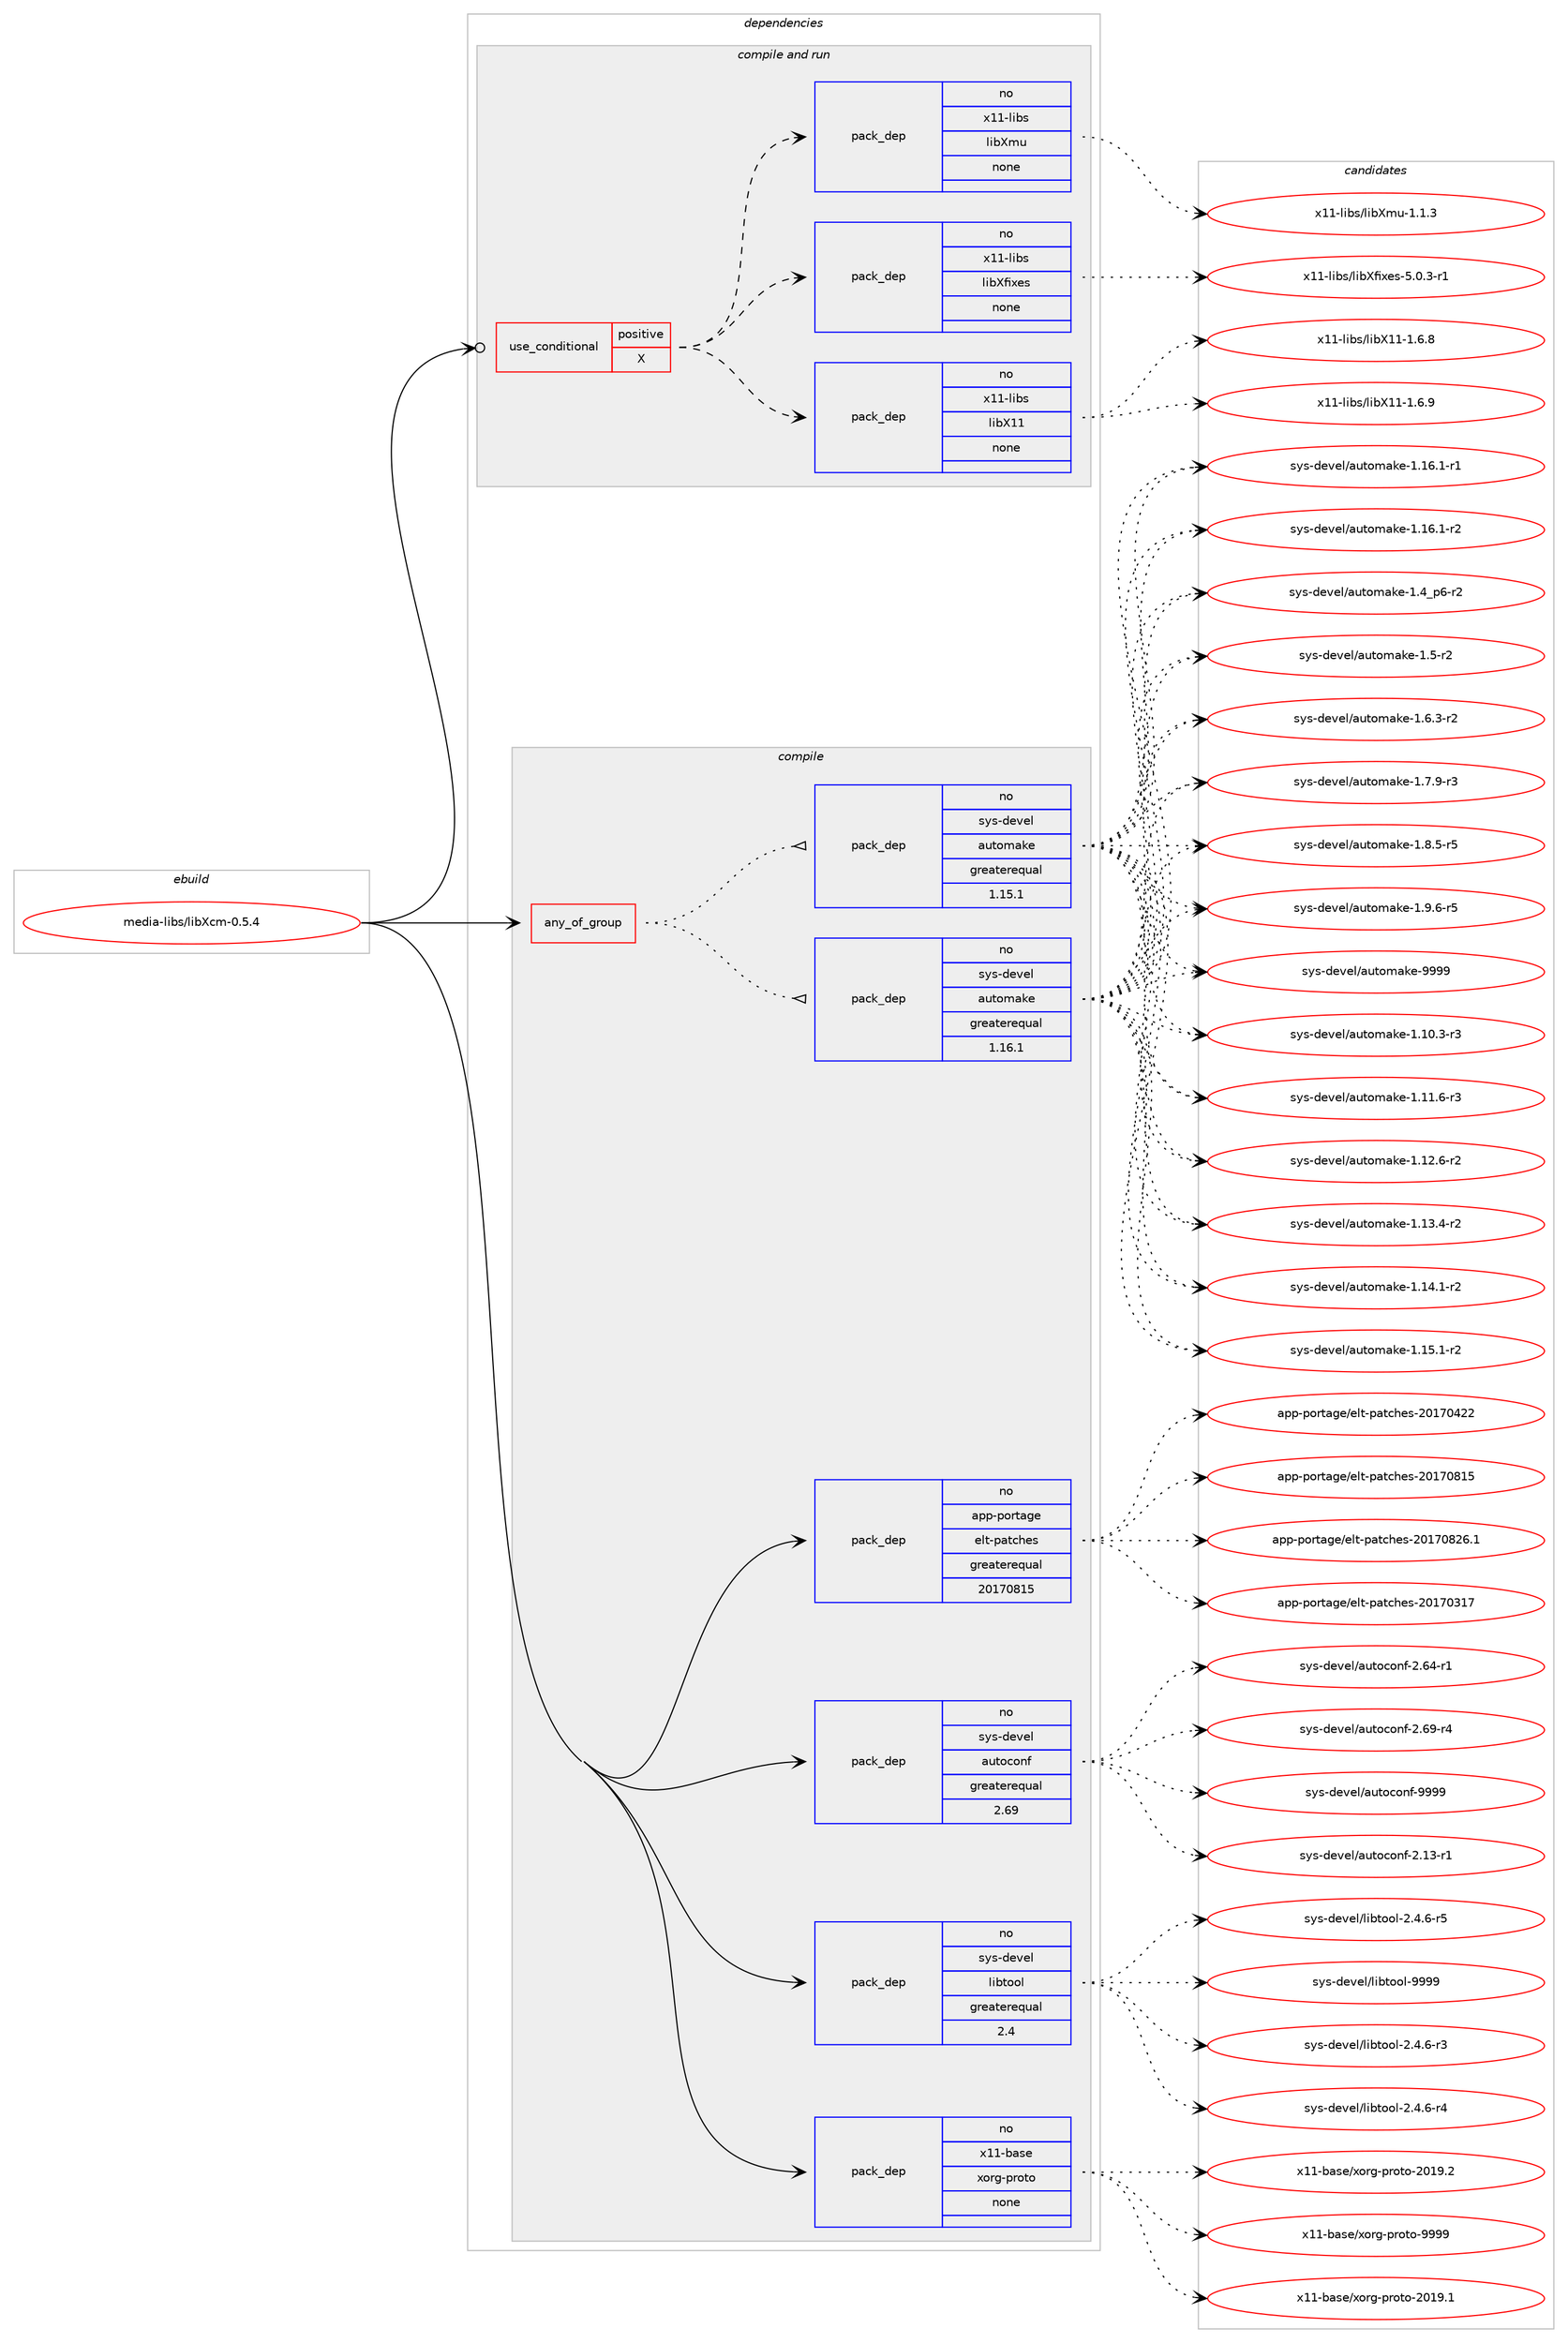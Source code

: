 digraph prolog {

# *************
# Graph options
# *************

newrank=true;
concentrate=true;
compound=true;
graph [rankdir=LR,fontname=Helvetica,fontsize=10,ranksep=1.5];#, ranksep=2.5, nodesep=0.2];
edge  [arrowhead=vee];
node  [fontname=Helvetica,fontsize=10];

# **********
# The ebuild
# **********

subgraph cluster_leftcol {
color=gray;
rank=same;
label=<<i>ebuild</i>>;
id [label="media-libs/libXcm-0.5.4", color=red, width=4, href="../media-libs/libXcm-0.5.4.svg"];
}

# ****************
# The dependencies
# ****************

subgraph cluster_midcol {
color=gray;
label=<<i>dependencies</i>>;
subgraph cluster_compile {
fillcolor="#eeeeee";
style=filled;
label=<<i>compile</i>>;
subgraph any13232 {
dependency786762 [label=<<TABLE BORDER="0" CELLBORDER="1" CELLSPACING="0" CELLPADDING="4"><TR><TD CELLPADDING="10">any_of_group</TD></TR></TABLE>>, shape=none, color=red];subgraph pack581745 {
dependency786763 [label=<<TABLE BORDER="0" CELLBORDER="1" CELLSPACING="0" CELLPADDING="4" WIDTH="220"><TR><TD ROWSPAN="6" CELLPADDING="30">pack_dep</TD></TR><TR><TD WIDTH="110">no</TD></TR><TR><TD>sys-devel</TD></TR><TR><TD>automake</TD></TR><TR><TD>greaterequal</TD></TR><TR><TD>1.16.1</TD></TR></TABLE>>, shape=none, color=blue];
}
dependency786762:e -> dependency786763:w [weight=20,style="dotted",arrowhead="oinv"];
subgraph pack581746 {
dependency786764 [label=<<TABLE BORDER="0" CELLBORDER="1" CELLSPACING="0" CELLPADDING="4" WIDTH="220"><TR><TD ROWSPAN="6" CELLPADDING="30">pack_dep</TD></TR><TR><TD WIDTH="110">no</TD></TR><TR><TD>sys-devel</TD></TR><TR><TD>automake</TD></TR><TR><TD>greaterequal</TD></TR><TR><TD>1.15.1</TD></TR></TABLE>>, shape=none, color=blue];
}
dependency786762:e -> dependency786764:w [weight=20,style="dotted",arrowhead="oinv"];
}
id:e -> dependency786762:w [weight=20,style="solid",arrowhead="vee"];
subgraph pack581747 {
dependency786765 [label=<<TABLE BORDER="0" CELLBORDER="1" CELLSPACING="0" CELLPADDING="4" WIDTH="220"><TR><TD ROWSPAN="6" CELLPADDING="30">pack_dep</TD></TR><TR><TD WIDTH="110">no</TD></TR><TR><TD>app-portage</TD></TR><TR><TD>elt-patches</TD></TR><TR><TD>greaterequal</TD></TR><TR><TD>20170815</TD></TR></TABLE>>, shape=none, color=blue];
}
id:e -> dependency786765:w [weight=20,style="solid",arrowhead="vee"];
subgraph pack581748 {
dependency786766 [label=<<TABLE BORDER="0" CELLBORDER="1" CELLSPACING="0" CELLPADDING="4" WIDTH="220"><TR><TD ROWSPAN="6" CELLPADDING="30">pack_dep</TD></TR><TR><TD WIDTH="110">no</TD></TR><TR><TD>sys-devel</TD></TR><TR><TD>autoconf</TD></TR><TR><TD>greaterequal</TD></TR><TR><TD>2.69</TD></TR></TABLE>>, shape=none, color=blue];
}
id:e -> dependency786766:w [weight=20,style="solid",arrowhead="vee"];
subgraph pack581749 {
dependency786767 [label=<<TABLE BORDER="0" CELLBORDER="1" CELLSPACING="0" CELLPADDING="4" WIDTH="220"><TR><TD ROWSPAN="6" CELLPADDING="30">pack_dep</TD></TR><TR><TD WIDTH="110">no</TD></TR><TR><TD>sys-devel</TD></TR><TR><TD>libtool</TD></TR><TR><TD>greaterequal</TD></TR><TR><TD>2.4</TD></TR></TABLE>>, shape=none, color=blue];
}
id:e -> dependency786767:w [weight=20,style="solid",arrowhead="vee"];
subgraph pack581750 {
dependency786768 [label=<<TABLE BORDER="0" CELLBORDER="1" CELLSPACING="0" CELLPADDING="4" WIDTH="220"><TR><TD ROWSPAN="6" CELLPADDING="30">pack_dep</TD></TR><TR><TD WIDTH="110">no</TD></TR><TR><TD>x11-base</TD></TR><TR><TD>xorg-proto</TD></TR><TR><TD>none</TD></TR><TR><TD></TD></TR></TABLE>>, shape=none, color=blue];
}
id:e -> dependency786768:w [weight=20,style="solid",arrowhead="vee"];
}
subgraph cluster_compileandrun {
fillcolor="#eeeeee";
style=filled;
label=<<i>compile and run</i>>;
subgraph cond191352 {
dependency786769 [label=<<TABLE BORDER="0" CELLBORDER="1" CELLSPACING="0" CELLPADDING="4"><TR><TD ROWSPAN="3" CELLPADDING="10">use_conditional</TD></TR><TR><TD>positive</TD></TR><TR><TD>X</TD></TR></TABLE>>, shape=none, color=red];
subgraph pack581751 {
dependency786770 [label=<<TABLE BORDER="0" CELLBORDER="1" CELLSPACING="0" CELLPADDING="4" WIDTH="220"><TR><TD ROWSPAN="6" CELLPADDING="30">pack_dep</TD></TR><TR><TD WIDTH="110">no</TD></TR><TR><TD>x11-libs</TD></TR><TR><TD>libX11</TD></TR><TR><TD>none</TD></TR><TR><TD></TD></TR></TABLE>>, shape=none, color=blue];
}
dependency786769:e -> dependency786770:w [weight=20,style="dashed",arrowhead="vee"];
subgraph pack581752 {
dependency786771 [label=<<TABLE BORDER="0" CELLBORDER="1" CELLSPACING="0" CELLPADDING="4" WIDTH="220"><TR><TD ROWSPAN="6" CELLPADDING="30">pack_dep</TD></TR><TR><TD WIDTH="110">no</TD></TR><TR><TD>x11-libs</TD></TR><TR><TD>libXfixes</TD></TR><TR><TD>none</TD></TR><TR><TD></TD></TR></TABLE>>, shape=none, color=blue];
}
dependency786769:e -> dependency786771:w [weight=20,style="dashed",arrowhead="vee"];
subgraph pack581753 {
dependency786772 [label=<<TABLE BORDER="0" CELLBORDER="1" CELLSPACING="0" CELLPADDING="4" WIDTH="220"><TR><TD ROWSPAN="6" CELLPADDING="30">pack_dep</TD></TR><TR><TD WIDTH="110">no</TD></TR><TR><TD>x11-libs</TD></TR><TR><TD>libXmu</TD></TR><TR><TD>none</TD></TR><TR><TD></TD></TR></TABLE>>, shape=none, color=blue];
}
dependency786769:e -> dependency786772:w [weight=20,style="dashed",arrowhead="vee"];
}
id:e -> dependency786769:w [weight=20,style="solid",arrowhead="odotvee"];
}
subgraph cluster_run {
fillcolor="#eeeeee";
style=filled;
label=<<i>run</i>>;
}
}

# **************
# The candidates
# **************

subgraph cluster_choices {
rank=same;
color=gray;
label=<<i>candidates</i>>;

subgraph choice581745 {
color=black;
nodesep=1;
choice11512111545100101118101108479711711611110997107101454946494846514511451 [label="sys-devel/automake-1.10.3-r3", color=red, width=4,href="../sys-devel/automake-1.10.3-r3.svg"];
choice11512111545100101118101108479711711611110997107101454946494946544511451 [label="sys-devel/automake-1.11.6-r3", color=red, width=4,href="../sys-devel/automake-1.11.6-r3.svg"];
choice11512111545100101118101108479711711611110997107101454946495046544511450 [label="sys-devel/automake-1.12.6-r2", color=red, width=4,href="../sys-devel/automake-1.12.6-r2.svg"];
choice11512111545100101118101108479711711611110997107101454946495146524511450 [label="sys-devel/automake-1.13.4-r2", color=red, width=4,href="../sys-devel/automake-1.13.4-r2.svg"];
choice11512111545100101118101108479711711611110997107101454946495246494511450 [label="sys-devel/automake-1.14.1-r2", color=red, width=4,href="../sys-devel/automake-1.14.1-r2.svg"];
choice11512111545100101118101108479711711611110997107101454946495346494511450 [label="sys-devel/automake-1.15.1-r2", color=red, width=4,href="../sys-devel/automake-1.15.1-r2.svg"];
choice11512111545100101118101108479711711611110997107101454946495446494511449 [label="sys-devel/automake-1.16.1-r1", color=red, width=4,href="../sys-devel/automake-1.16.1-r1.svg"];
choice11512111545100101118101108479711711611110997107101454946495446494511450 [label="sys-devel/automake-1.16.1-r2", color=red, width=4,href="../sys-devel/automake-1.16.1-r2.svg"];
choice115121115451001011181011084797117116111109971071014549465295112544511450 [label="sys-devel/automake-1.4_p6-r2", color=red, width=4,href="../sys-devel/automake-1.4_p6-r2.svg"];
choice11512111545100101118101108479711711611110997107101454946534511450 [label="sys-devel/automake-1.5-r2", color=red, width=4,href="../sys-devel/automake-1.5-r2.svg"];
choice115121115451001011181011084797117116111109971071014549465446514511450 [label="sys-devel/automake-1.6.3-r2", color=red, width=4,href="../sys-devel/automake-1.6.3-r2.svg"];
choice115121115451001011181011084797117116111109971071014549465546574511451 [label="sys-devel/automake-1.7.9-r3", color=red, width=4,href="../sys-devel/automake-1.7.9-r3.svg"];
choice115121115451001011181011084797117116111109971071014549465646534511453 [label="sys-devel/automake-1.8.5-r5", color=red, width=4,href="../sys-devel/automake-1.8.5-r5.svg"];
choice115121115451001011181011084797117116111109971071014549465746544511453 [label="sys-devel/automake-1.9.6-r5", color=red, width=4,href="../sys-devel/automake-1.9.6-r5.svg"];
choice115121115451001011181011084797117116111109971071014557575757 [label="sys-devel/automake-9999", color=red, width=4,href="../sys-devel/automake-9999.svg"];
dependency786763:e -> choice11512111545100101118101108479711711611110997107101454946494846514511451:w [style=dotted,weight="100"];
dependency786763:e -> choice11512111545100101118101108479711711611110997107101454946494946544511451:w [style=dotted,weight="100"];
dependency786763:e -> choice11512111545100101118101108479711711611110997107101454946495046544511450:w [style=dotted,weight="100"];
dependency786763:e -> choice11512111545100101118101108479711711611110997107101454946495146524511450:w [style=dotted,weight="100"];
dependency786763:e -> choice11512111545100101118101108479711711611110997107101454946495246494511450:w [style=dotted,weight="100"];
dependency786763:e -> choice11512111545100101118101108479711711611110997107101454946495346494511450:w [style=dotted,weight="100"];
dependency786763:e -> choice11512111545100101118101108479711711611110997107101454946495446494511449:w [style=dotted,weight="100"];
dependency786763:e -> choice11512111545100101118101108479711711611110997107101454946495446494511450:w [style=dotted,weight="100"];
dependency786763:e -> choice115121115451001011181011084797117116111109971071014549465295112544511450:w [style=dotted,weight="100"];
dependency786763:e -> choice11512111545100101118101108479711711611110997107101454946534511450:w [style=dotted,weight="100"];
dependency786763:e -> choice115121115451001011181011084797117116111109971071014549465446514511450:w [style=dotted,weight="100"];
dependency786763:e -> choice115121115451001011181011084797117116111109971071014549465546574511451:w [style=dotted,weight="100"];
dependency786763:e -> choice115121115451001011181011084797117116111109971071014549465646534511453:w [style=dotted,weight="100"];
dependency786763:e -> choice115121115451001011181011084797117116111109971071014549465746544511453:w [style=dotted,weight="100"];
dependency786763:e -> choice115121115451001011181011084797117116111109971071014557575757:w [style=dotted,weight="100"];
}
subgraph choice581746 {
color=black;
nodesep=1;
choice11512111545100101118101108479711711611110997107101454946494846514511451 [label="sys-devel/automake-1.10.3-r3", color=red, width=4,href="../sys-devel/automake-1.10.3-r3.svg"];
choice11512111545100101118101108479711711611110997107101454946494946544511451 [label="sys-devel/automake-1.11.6-r3", color=red, width=4,href="../sys-devel/automake-1.11.6-r3.svg"];
choice11512111545100101118101108479711711611110997107101454946495046544511450 [label="sys-devel/automake-1.12.6-r2", color=red, width=4,href="../sys-devel/automake-1.12.6-r2.svg"];
choice11512111545100101118101108479711711611110997107101454946495146524511450 [label="sys-devel/automake-1.13.4-r2", color=red, width=4,href="../sys-devel/automake-1.13.4-r2.svg"];
choice11512111545100101118101108479711711611110997107101454946495246494511450 [label="sys-devel/automake-1.14.1-r2", color=red, width=4,href="../sys-devel/automake-1.14.1-r2.svg"];
choice11512111545100101118101108479711711611110997107101454946495346494511450 [label="sys-devel/automake-1.15.1-r2", color=red, width=4,href="../sys-devel/automake-1.15.1-r2.svg"];
choice11512111545100101118101108479711711611110997107101454946495446494511449 [label="sys-devel/automake-1.16.1-r1", color=red, width=4,href="../sys-devel/automake-1.16.1-r1.svg"];
choice11512111545100101118101108479711711611110997107101454946495446494511450 [label="sys-devel/automake-1.16.1-r2", color=red, width=4,href="../sys-devel/automake-1.16.1-r2.svg"];
choice115121115451001011181011084797117116111109971071014549465295112544511450 [label="sys-devel/automake-1.4_p6-r2", color=red, width=4,href="../sys-devel/automake-1.4_p6-r2.svg"];
choice11512111545100101118101108479711711611110997107101454946534511450 [label="sys-devel/automake-1.5-r2", color=red, width=4,href="../sys-devel/automake-1.5-r2.svg"];
choice115121115451001011181011084797117116111109971071014549465446514511450 [label="sys-devel/automake-1.6.3-r2", color=red, width=4,href="../sys-devel/automake-1.6.3-r2.svg"];
choice115121115451001011181011084797117116111109971071014549465546574511451 [label="sys-devel/automake-1.7.9-r3", color=red, width=4,href="../sys-devel/automake-1.7.9-r3.svg"];
choice115121115451001011181011084797117116111109971071014549465646534511453 [label="sys-devel/automake-1.8.5-r5", color=red, width=4,href="../sys-devel/automake-1.8.5-r5.svg"];
choice115121115451001011181011084797117116111109971071014549465746544511453 [label="sys-devel/automake-1.9.6-r5", color=red, width=4,href="../sys-devel/automake-1.9.6-r5.svg"];
choice115121115451001011181011084797117116111109971071014557575757 [label="sys-devel/automake-9999", color=red, width=4,href="../sys-devel/automake-9999.svg"];
dependency786764:e -> choice11512111545100101118101108479711711611110997107101454946494846514511451:w [style=dotted,weight="100"];
dependency786764:e -> choice11512111545100101118101108479711711611110997107101454946494946544511451:w [style=dotted,weight="100"];
dependency786764:e -> choice11512111545100101118101108479711711611110997107101454946495046544511450:w [style=dotted,weight="100"];
dependency786764:e -> choice11512111545100101118101108479711711611110997107101454946495146524511450:w [style=dotted,weight="100"];
dependency786764:e -> choice11512111545100101118101108479711711611110997107101454946495246494511450:w [style=dotted,weight="100"];
dependency786764:e -> choice11512111545100101118101108479711711611110997107101454946495346494511450:w [style=dotted,weight="100"];
dependency786764:e -> choice11512111545100101118101108479711711611110997107101454946495446494511449:w [style=dotted,weight="100"];
dependency786764:e -> choice11512111545100101118101108479711711611110997107101454946495446494511450:w [style=dotted,weight="100"];
dependency786764:e -> choice115121115451001011181011084797117116111109971071014549465295112544511450:w [style=dotted,weight="100"];
dependency786764:e -> choice11512111545100101118101108479711711611110997107101454946534511450:w [style=dotted,weight="100"];
dependency786764:e -> choice115121115451001011181011084797117116111109971071014549465446514511450:w [style=dotted,weight="100"];
dependency786764:e -> choice115121115451001011181011084797117116111109971071014549465546574511451:w [style=dotted,weight="100"];
dependency786764:e -> choice115121115451001011181011084797117116111109971071014549465646534511453:w [style=dotted,weight="100"];
dependency786764:e -> choice115121115451001011181011084797117116111109971071014549465746544511453:w [style=dotted,weight="100"];
dependency786764:e -> choice115121115451001011181011084797117116111109971071014557575757:w [style=dotted,weight="100"];
}
subgraph choice581747 {
color=black;
nodesep=1;
choice97112112451121111141169710310147101108116451129711699104101115455048495548514955 [label="app-portage/elt-patches-20170317", color=red, width=4,href="../app-portage/elt-patches-20170317.svg"];
choice97112112451121111141169710310147101108116451129711699104101115455048495548525050 [label="app-portage/elt-patches-20170422", color=red, width=4,href="../app-portage/elt-patches-20170422.svg"];
choice97112112451121111141169710310147101108116451129711699104101115455048495548564953 [label="app-portage/elt-patches-20170815", color=red, width=4,href="../app-portage/elt-patches-20170815.svg"];
choice971121124511211111411697103101471011081164511297116991041011154550484955485650544649 [label="app-portage/elt-patches-20170826.1", color=red, width=4,href="../app-portage/elt-patches-20170826.1.svg"];
dependency786765:e -> choice97112112451121111141169710310147101108116451129711699104101115455048495548514955:w [style=dotted,weight="100"];
dependency786765:e -> choice97112112451121111141169710310147101108116451129711699104101115455048495548525050:w [style=dotted,weight="100"];
dependency786765:e -> choice97112112451121111141169710310147101108116451129711699104101115455048495548564953:w [style=dotted,weight="100"];
dependency786765:e -> choice971121124511211111411697103101471011081164511297116991041011154550484955485650544649:w [style=dotted,weight="100"];
}
subgraph choice581748 {
color=black;
nodesep=1;
choice1151211154510010111810110847971171161119911111010245504649514511449 [label="sys-devel/autoconf-2.13-r1", color=red, width=4,href="../sys-devel/autoconf-2.13-r1.svg"];
choice1151211154510010111810110847971171161119911111010245504654524511449 [label="sys-devel/autoconf-2.64-r1", color=red, width=4,href="../sys-devel/autoconf-2.64-r1.svg"];
choice1151211154510010111810110847971171161119911111010245504654574511452 [label="sys-devel/autoconf-2.69-r4", color=red, width=4,href="../sys-devel/autoconf-2.69-r4.svg"];
choice115121115451001011181011084797117116111991111101024557575757 [label="sys-devel/autoconf-9999", color=red, width=4,href="../sys-devel/autoconf-9999.svg"];
dependency786766:e -> choice1151211154510010111810110847971171161119911111010245504649514511449:w [style=dotted,weight="100"];
dependency786766:e -> choice1151211154510010111810110847971171161119911111010245504654524511449:w [style=dotted,weight="100"];
dependency786766:e -> choice1151211154510010111810110847971171161119911111010245504654574511452:w [style=dotted,weight="100"];
dependency786766:e -> choice115121115451001011181011084797117116111991111101024557575757:w [style=dotted,weight="100"];
}
subgraph choice581749 {
color=black;
nodesep=1;
choice1151211154510010111810110847108105981161111111084550465246544511451 [label="sys-devel/libtool-2.4.6-r3", color=red, width=4,href="../sys-devel/libtool-2.4.6-r3.svg"];
choice1151211154510010111810110847108105981161111111084550465246544511452 [label="sys-devel/libtool-2.4.6-r4", color=red, width=4,href="../sys-devel/libtool-2.4.6-r4.svg"];
choice1151211154510010111810110847108105981161111111084550465246544511453 [label="sys-devel/libtool-2.4.6-r5", color=red, width=4,href="../sys-devel/libtool-2.4.6-r5.svg"];
choice1151211154510010111810110847108105981161111111084557575757 [label="sys-devel/libtool-9999", color=red, width=4,href="../sys-devel/libtool-9999.svg"];
dependency786767:e -> choice1151211154510010111810110847108105981161111111084550465246544511451:w [style=dotted,weight="100"];
dependency786767:e -> choice1151211154510010111810110847108105981161111111084550465246544511452:w [style=dotted,weight="100"];
dependency786767:e -> choice1151211154510010111810110847108105981161111111084550465246544511453:w [style=dotted,weight="100"];
dependency786767:e -> choice1151211154510010111810110847108105981161111111084557575757:w [style=dotted,weight="100"];
}
subgraph choice581750 {
color=black;
nodesep=1;
choice1204949459897115101471201111141034511211411111611145504849574649 [label="x11-base/xorg-proto-2019.1", color=red, width=4,href="../x11-base/xorg-proto-2019.1.svg"];
choice1204949459897115101471201111141034511211411111611145504849574650 [label="x11-base/xorg-proto-2019.2", color=red, width=4,href="../x11-base/xorg-proto-2019.2.svg"];
choice120494945989711510147120111114103451121141111161114557575757 [label="x11-base/xorg-proto-9999", color=red, width=4,href="../x11-base/xorg-proto-9999.svg"];
dependency786768:e -> choice1204949459897115101471201111141034511211411111611145504849574649:w [style=dotted,weight="100"];
dependency786768:e -> choice1204949459897115101471201111141034511211411111611145504849574650:w [style=dotted,weight="100"];
dependency786768:e -> choice120494945989711510147120111114103451121141111161114557575757:w [style=dotted,weight="100"];
}
subgraph choice581751 {
color=black;
nodesep=1;
choice120494945108105981154710810598884949454946544656 [label="x11-libs/libX11-1.6.8", color=red, width=4,href="../x11-libs/libX11-1.6.8.svg"];
choice120494945108105981154710810598884949454946544657 [label="x11-libs/libX11-1.6.9", color=red, width=4,href="../x11-libs/libX11-1.6.9.svg"];
dependency786770:e -> choice120494945108105981154710810598884949454946544656:w [style=dotted,weight="100"];
dependency786770:e -> choice120494945108105981154710810598884949454946544657:w [style=dotted,weight="100"];
}
subgraph choice581752 {
color=black;
nodesep=1;
choice120494945108105981154710810598881021051201011154553464846514511449 [label="x11-libs/libXfixes-5.0.3-r1", color=red, width=4,href="../x11-libs/libXfixes-5.0.3-r1.svg"];
dependency786771:e -> choice120494945108105981154710810598881021051201011154553464846514511449:w [style=dotted,weight="100"];
}
subgraph choice581753 {
color=black;
nodesep=1;
choice12049494510810598115471081059888109117454946494651 [label="x11-libs/libXmu-1.1.3", color=red, width=4,href="../x11-libs/libXmu-1.1.3.svg"];
dependency786772:e -> choice12049494510810598115471081059888109117454946494651:w [style=dotted,weight="100"];
}
}

}
